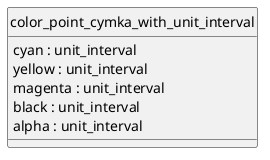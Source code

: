 @startuml uml
skinparam monochrome true
skinparam linetype ortho
hide circle

entity color_point_cymka_with_unit_interval {
  cyan : unit_interval
  yellow : unit_interval
  magenta : unit_interval
  black : unit_interval
  alpha : unit_interval
}

@enduml
